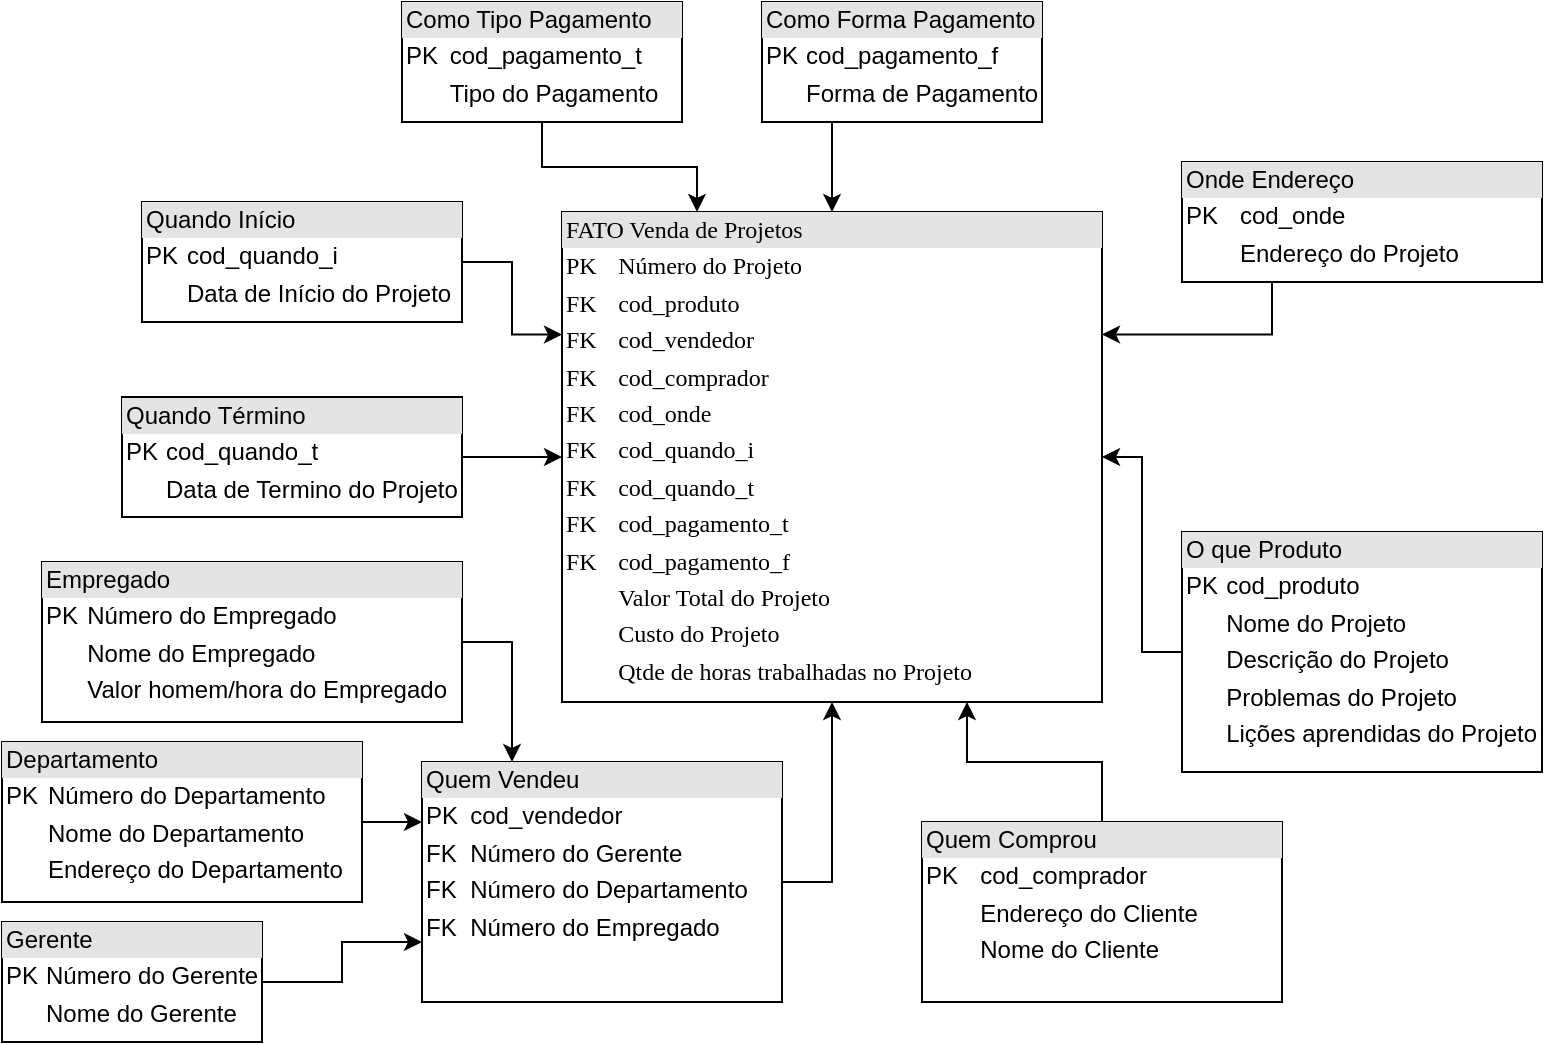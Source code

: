 <mxfile version="14.6.0" type="github">
  <diagram name="Page-1" id="2ca16b54-16f6-2749-3443-fa8db7711227">
    <mxGraphModel dx="1105" dy="559" grid="1" gridSize="10" guides="1" tooltips="1" connect="1" arrows="1" fold="1" page="1" pageScale="1" pageWidth="1100" pageHeight="850" background="#ffffff" math="0" shadow="0">
      <root>
        <mxCell id="0" />
        <mxCell id="1" parent="0" />
        <mxCell id="2ed32ef02a7f4228-8" value="&lt;div style=&quot;box-sizing: border-box ; width: 100% ; background: #e4e4e4 ; padding: 2px&quot;&gt;FATO Venda de Projetos&lt;br&gt;&lt;/div&gt;&lt;table style=&quot;width: 100% ; font-size: 1em&quot; cellspacing=&quot;0&quot; cellpadding=&quot;2&quot;&gt;&lt;tbody&gt;&lt;tr&gt;&lt;td&gt;PK&lt;/td&gt;&lt;td&gt;Número do Projeto&lt;/td&gt;&lt;/tr&gt;&lt;tr&gt;&lt;td&gt;FK&lt;/td&gt;&lt;td&gt;cod_produto&lt;br&gt;&lt;/td&gt;&lt;/tr&gt;&lt;tr&gt;&lt;td&gt;FK&lt;br&gt;&lt;/td&gt;&lt;td&gt;cod_vendedor&lt;br&gt;&lt;/td&gt;&lt;/tr&gt;&lt;tr&gt;&lt;td&gt;FK&lt;br&gt;&lt;/td&gt;&lt;td&gt;cod_comprador&lt;br&gt;&lt;/td&gt;&lt;/tr&gt;&lt;tr&gt;&lt;td&gt;FK&lt;/td&gt;&lt;td&gt;cod_onde&lt;/td&gt;&lt;/tr&gt;&lt;tr&gt;&lt;td&gt;FK&lt;br&gt;&lt;/td&gt;&lt;td&gt;cod_quando_i&lt;br&gt;&lt;/td&gt;&lt;/tr&gt;&lt;tr&gt;&lt;td&gt;FK&lt;br&gt;&lt;/td&gt;&lt;td&gt;cod_quando_t&lt;br&gt;&lt;/td&gt;&lt;/tr&gt;&lt;tr&gt;&lt;td&gt;FK&lt;br&gt;&lt;/td&gt;&lt;td&gt;cod_pagamento_t&lt;/td&gt;&lt;/tr&gt;&lt;tr&gt;&lt;td&gt;FK&lt;/td&gt;&lt;td&gt;cod_pagamento_f&lt;/td&gt;&lt;/tr&gt;&lt;tr&gt;&lt;td&gt;&lt;br&gt;&lt;/td&gt;&lt;td&gt;Valor Total do Projeto&lt;/td&gt;&lt;/tr&gt;&lt;tr&gt;&lt;td&gt;&lt;br&gt;&lt;/td&gt;&lt;td&gt;Custo do Projeto&lt;/td&gt;&lt;/tr&gt;&lt;tr&gt;&lt;td&gt;&lt;br&gt;&lt;/td&gt;&lt;td&gt;Qtde de horas trabalhadas no Projeto&lt;/td&gt;&lt;/tr&gt;&lt;/tbody&gt;&lt;/table&gt;" style="verticalAlign=top;align=left;overflow=fill;html=1;rounded=0;shadow=0;comic=0;labelBackgroundColor=none;strokeWidth=1;fontFamily=Verdana;fontSize=12" parent="1" vertex="1">
          <mxGeometry x="310" y="205" width="270" height="245" as="geometry" />
        </mxCell>
        <mxCell id="90XSgNZ_owzOCVoEHBo2-33" style="edgeStyle=orthogonalEdgeStyle;rounded=0;orthogonalLoop=1;jettySize=auto;html=1;exitX=1;exitY=0.5;exitDx=0;exitDy=0;entryX=0.25;entryY=0;entryDx=0;entryDy=0;" edge="1" parent="1" source="90XSgNZ_owzOCVoEHBo2-1" target="90XSgNZ_owzOCVoEHBo2-12">
          <mxGeometry relative="1" as="geometry" />
        </mxCell>
        <mxCell id="90XSgNZ_owzOCVoEHBo2-1" value="&lt;div style=&quot;box-sizing: border-box ; width: 100% ; background: #e4e4e4 ; padding: 2px&quot;&gt;Empregado&lt;br&gt;&lt;/div&gt;&lt;table style=&quot;width: 100% ; font-size: 1em&quot; cellspacing=&quot;0&quot; cellpadding=&quot;2&quot;&gt;&lt;tbody&gt;&lt;tr&gt;&lt;td&gt;PK&lt;/td&gt;&lt;td&gt;Número do Empregado&lt;br&gt;&lt;/td&gt;&lt;/tr&gt;&lt;tr&gt;&lt;td&gt;&lt;br&gt;&lt;/td&gt;&lt;td&gt;Nome do Empregado&lt;br&gt;&lt;/td&gt;&lt;/tr&gt;&lt;tr&gt;&lt;td&gt;&lt;br&gt;&lt;/td&gt;&lt;td&gt;Valor homem/hora do Empregado&lt;br&gt;&lt;/td&gt;&lt;/tr&gt;&lt;/tbody&gt;&lt;/table&gt;" style="verticalAlign=top;align=left;overflow=fill;html=1;" vertex="1" parent="1">
          <mxGeometry x="50" y="380" width="210" height="80" as="geometry" />
        </mxCell>
        <mxCell id="90XSgNZ_owzOCVoEHBo2-17" style="edgeStyle=orthogonalEdgeStyle;rounded=0;orthogonalLoop=1;jettySize=auto;html=1;exitX=1;exitY=0.5;exitDx=0;exitDy=0;entryX=0;entryY=0.25;entryDx=0;entryDy=0;" edge="1" parent="1" source="90XSgNZ_owzOCVoEHBo2-4" target="90XSgNZ_owzOCVoEHBo2-12">
          <mxGeometry relative="1" as="geometry" />
        </mxCell>
        <mxCell id="90XSgNZ_owzOCVoEHBo2-4" value="&lt;div style=&quot;box-sizing: border-box ; width: 100% ; background: #e4e4e4 ; padding: 2px&quot;&gt;Departamento&lt;/div&gt;&lt;table style=&quot;width: 100% ; font-size: 1em&quot; cellspacing=&quot;0&quot; cellpadding=&quot;2&quot;&gt;&lt;tbody&gt;&lt;tr&gt;&lt;td&gt;PK&lt;/td&gt;&lt;td&gt;Número do Departamento&lt;br&gt;&lt;/td&gt;&lt;/tr&gt;&lt;tr&gt;&lt;td&gt;&lt;br&gt;&lt;/td&gt;&lt;td&gt;Nome do Departamento&lt;br&gt;&lt;/td&gt;&lt;/tr&gt;&lt;tr&gt;&lt;td&gt;&lt;br&gt;&lt;/td&gt;&lt;td&gt;Endereço do Departamento&lt;br&gt;&lt;/td&gt;&lt;/tr&gt;&lt;/tbody&gt;&lt;/table&gt;" style="verticalAlign=top;align=left;overflow=fill;html=1;" vertex="1" parent="1">
          <mxGeometry x="30" y="470" width="180" height="80" as="geometry" />
        </mxCell>
        <mxCell id="90XSgNZ_owzOCVoEHBo2-16" style="edgeStyle=orthogonalEdgeStyle;rounded=0;orthogonalLoop=1;jettySize=auto;html=1;exitX=1;exitY=0.5;exitDx=0;exitDy=0;entryX=0;entryY=0.75;entryDx=0;entryDy=0;" edge="1" parent="1" source="90XSgNZ_owzOCVoEHBo2-5" target="90XSgNZ_owzOCVoEHBo2-12">
          <mxGeometry relative="1" as="geometry" />
        </mxCell>
        <mxCell id="90XSgNZ_owzOCVoEHBo2-5" value="&lt;div style=&quot;box-sizing: border-box ; width: 100% ; background: #e4e4e4 ; padding: 2px&quot;&gt;Gerente&lt;br&gt;&lt;/div&gt;&lt;table style=&quot;width: 100% ; font-size: 1em&quot; cellspacing=&quot;0&quot; cellpadding=&quot;2&quot;&gt;&lt;tbody&gt;&lt;tr&gt;&lt;td&gt;PK&lt;/td&gt;&lt;td&gt;Número do Gerente&lt;br&gt;&lt;/td&gt;&lt;/tr&gt;&lt;tr&gt;&lt;td&gt;&lt;br&gt;&lt;/td&gt;&lt;td&gt;Nome do Gerente&lt;br&gt;&lt;/td&gt;&lt;/tr&gt;&lt;tr&gt;&lt;td&gt;&lt;br&gt;&lt;/td&gt;&lt;td&gt;&lt;br&gt;&lt;/td&gt;&lt;/tr&gt;&lt;/tbody&gt;&lt;/table&gt;" style="verticalAlign=top;align=left;overflow=fill;html=1;" vertex="1" parent="1">
          <mxGeometry x="30" y="560" width="130" height="60" as="geometry" />
        </mxCell>
        <mxCell id="90XSgNZ_owzOCVoEHBo2-42" style="edgeStyle=orthogonalEdgeStyle;rounded=0;orthogonalLoop=1;jettySize=auto;html=1;exitX=1;exitY=0.5;exitDx=0;exitDy=0;entryX=0;entryY=0.25;entryDx=0;entryDy=0;" edge="1" parent="1" source="90XSgNZ_owzOCVoEHBo2-9" target="2ed32ef02a7f4228-8">
          <mxGeometry relative="1" as="geometry" />
        </mxCell>
        <mxCell id="90XSgNZ_owzOCVoEHBo2-9" value="&lt;div style=&quot;box-sizing: border-box ; width: 100% ; background: #e4e4e4 ; padding: 2px&quot;&gt;Quando Início&lt;br&gt;&lt;/div&gt;&lt;table style=&quot;width: 100% ; font-size: 1em&quot; cellspacing=&quot;0&quot; cellpadding=&quot;2&quot;&gt;&lt;tbody&gt;&lt;tr&gt;&lt;td&gt;PK&lt;/td&gt;&lt;td&gt;cod_quando_i&lt;br&gt;&lt;/td&gt;&lt;/tr&gt;&lt;tr&gt;&lt;td&gt;&lt;br&gt;&lt;/td&gt;&lt;td&gt;Data de Início do Projeto&lt;/td&gt;&lt;/tr&gt;&lt;/tbody&gt;&lt;/table&gt;" style="verticalAlign=top;align=left;overflow=fill;html=1;" vertex="1" parent="1">
          <mxGeometry x="100" y="200" width="160" height="60" as="geometry" />
        </mxCell>
        <mxCell id="90XSgNZ_owzOCVoEHBo2-27" style="edgeStyle=orthogonalEdgeStyle;rounded=0;orthogonalLoop=1;jettySize=auto;html=1;exitX=0;exitY=0.5;exitDx=0;exitDy=0;entryX=1;entryY=0.5;entryDx=0;entryDy=0;" edge="1" parent="1" source="90XSgNZ_owzOCVoEHBo2-10" target="2ed32ef02a7f4228-8">
          <mxGeometry relative="1" as="geometry" />
        </mxCell>
        <mxCell id="90XSgNZ_owzOCVoEHBo2-10" value="&lt;div style=&quot;box-sizing: border-box ; width: 100% ; background: #e4e4e4 ; padding: 2px&quot;&gt;O que Produto&lt;br&gt;&lt;/div&gt;&lt;table style=&quot;width: 100% ; font-size: 1em&quot; cellspacing=&quot;0&quot; cellpadding=&quot;2&quot;&gt;&lt;tbody&gt;&lt;tr&gt;&lt;td&gt;PK&lt;/td&gt;&lt;td&gt;cod_produto&lt;/td&gt;&lt;/tr&gt;&lt;tr&gt;&lt;td&gt;&lt;br&gt;&lt;/td&gt;&lt;td&gt;Nome do Projeto&lt;br&gt;&lt;/td&gt;&lt;/tr&gt;&lt;tr&gt;&lt;td&gt;&lt;br&gt;&lt;/td&gt;&lt;td&gt;Descrição do Projeto&lt;br&gt;&lt;/td&gt;&lt;/tr&gt;&lt;tr&gt;&lt;td&gt;&lt;br&gt;&lt;/td&gt;&lt;td&gt;Problemas do Projeto&lt;/td&gt;&lt;/tr&gt;&lt;tr&gt;&lt;td&gt;&lt;br&gt;&lt;/td&gt;&lt;td&gt;Lições aprendidas do Projeto&lt;/td&gt;&lt;/tr&gt;&lt;/tbody&gt;&lt;/table&gt;" style="verticalAlign=top;align=left;overflow=fill;html=1;" vertex="1" parent="1">
          <mxGeometry x="620" y="365" width="180" height="120" as="geometry" />
        </mxCell>
        <mxCell id="90XSgNZ_owzOCVoEHBo2-36" style="edgeStyle=orthogonalEdgeStyle;rounded=0;orthogonalLoop=1;jettySize=auto;html=1;exitX=0.25;exitY=1;exitDx=0;exitDy=0;entryX=1;entryY=0.25;entryDx=0;entryDy=0;" edge="1" parent="1" source="90XSgNZ_owzOCVoEHBo2-11" target="2ed32ef02a7f4228-8">
          <mxGeometry relative="1" as="geometry" />
        </mxCell>
        <mxCell id="90XSgNZ_owzOCVoEHBo2-11" value="&lt;div style=&quot;box-sizing: border-box ; width: 100% ; background: #e4e4e4 ; padding: 2px&quot;&gt;Onde Endereço&lt;br&gt;&lt;/div&gt;&lt;table style=&quot;width: 100% ; font-size: 1em&quot; cellspacing=&quot;0&quot; cellpadding=&quot;2&quot;&gt;&lt;tbody&gt;&lt;tr&gt;&lt;td&gt;PK&lt;/td&gt;&lt;td&gt;cod_onde&lt;/td&gt;&lt;/tr&gt;&lt;tr&gt;&lt;td&gt;&lt;br&gt;&lt;/td&gt;&lt;td&gt;Endereço do Projeto&lt;/td&gt;&lt;/tr&gt;&lt;tr&gt;&lt;td&gt;&lt;br&gt;&lt;/td&gt;&lt;td&gt;&lt;br&gt;&lt;/td&gt;&lt;/tr&gt;&lt;/tbody&gt;&lt;/table&gt;" style="verticalAlign=top;align=left;overflow=fill;html=1;" vertex="1" parent="1">
          <mxGeometry x="620" y="180" width="180" height="60" as="geometry" />
        </mxCell>
        <mxCell id="90XSgNZ_owzOCVoEHBo2-21" style="edgeStyle=orthogonalEdgeStyle;rounded=0;orthogonalLoop=1;jettySize=auto;html=1;exitX=1;exitY=0.5;exitDx=0;exitDy=0;entryX=0.5;entryY=1;entryDx=0;entryDy=0;" edge="1" parent="1" source="90XSgNZ_owzOCVoEHBo2-12" target="2ed32ef02a7f4228-8">
          <mxGeometry relative="1" as="geometry" />
        </mxCell>
        <mxCell id="90XSgNZ_owzOCVoEHBo2-12" value="&lt;div style=&quot;box-sizing: border-box ; width: 100% ; background: #e4e4e4 ; padding: 2px&quot;&gt;Quem Vendeu&lt;br&gt;&lt;/div&gt;&lt;table style=&quot;width: 100% ; font-size: 1em&quot; cellspacing=&quot;0&quot; cellpadding=&quot;2&quot;&gt;&lt;tbody&gt;&lt;tr&gt;&lt;td&gt;PK&lt;/td&gt;&lt;td&gt;cod_vendedor&lt;br&gt;&lt;/td&gt;&lt;/tr&gt;&lt;tr&gt;&lt;td&gt;FK&lt;br&gt;&lt;/td&gt;&lt;td&gt;Número do Gerente&lt;br&gt;&lt;/td&gt;&lt;/tr&gt;&lt;tr&gt;&lt;td&gt;FK&lt;/td&gt;&lt;td&gt;Número do Departamento&lt;br&gt;&lt;/td&gt;&lt;/tr&gt;&lt;tr&gt;&lt;td&gt;FK&lt;br&gt;&lt;/td&gt;&lt;td&gt;Número do Empregado&lt;br&gt;&lt;/td&gt;&lt;/tr&gt;&lt;/tbody&gt;&lt;/table&gt;" style="verticalAlign=top;align=left;overflow=fill;html=1;" vertex="1" parent="1">
          <mxGeometry x="240" y="480" width="180" height="120" as="geometry" />
        </mxCell>
        <mxCell id="90XSgNZ_owzOCVoEHBo2-43" style="edgeStyle=orthogonalEdgeStyle;rounded=0;orthogonalLoop=1;jettySize=auto;html=1;exitX=0.5;exitY=1;exitDx=0;exitDy=0;entryX=0.25;entryY=0;entryDx=0;entryDy=0;" edge="1" parent="1" source="90XSgNZ_owzOCVoEHBo2-13" target="2ed32ef02a7f4228-8">
          <mxGeometry relative="1" as="geometry" />
        </mxCell>
        <mxCell id="90XSgNZ_owzOCVoEHBo2-13" value="&lt;div style=&quot;box-sizing: border-box ; width: 100% ; background: #e4e4e4 ; padding: 2px&quot;&gt;Como Tipo Pagamento&lt;br&gt;&lt;/div&gt;&lt;table style=&quot;width: 100% ; font-size: 1em&quot; cellspacing=&quot;0&quot; cellpadding=&quot;2&quot;&gt;&lt;tbody&gt;&lt;tr&gt;&lt;td&gt;PK&lt;/td&gt;&lt;td&gt;cod_pagamento_t&lt;br&gt;&lt;/td&gt;&lt;/tr&gt;&lt;tr&gt;&lt;td&gt;&lt;br&gt;&lt;/td&gt;&lt;td&gt;Tipo do Pagamento&lt;/td&gt;&lt;/tr&gt;&lt;tr&gt;&lt;td&gt;&lt;br&gt;&lt;/td&gt;&lt;td&gt;&lt;br&gt;&lt;/td&gt;&lt;/tr&gt;&lt;/tbody&gt;&lt;/table&gt;" style="verticalAlign=top;align=left;overflow=fill;html=1;" vertex="1" parent="1">
          <mxGeometry x="230" y="100" width="140" height="60" as="geometry" />
        </mxCell>
        <mxCell id="90XSgNZ_owzOCVoEHBo2-44" style="edgeStyle=orthogonalEdgeStyle;rounded=0;orthogonalLoop=1;jettySize=auto;html=1;exitX=0.5;exitY=0;exitDx=0;exitDy=0;entryX=0.75;entryY=1;entryDx=0;entryDy=0;" edge="1" parent="1" source="90XSgNZ_owzOCVoEHBo2-15" target="2ed32ef02a7f4228-8">
          <mxGeometry relative="1" as="geometry" />
        </mxCell>
        <mxCell id="90XSgNZ_owzOCVoEHBo2-15" value="&lt;div style=&quot;box-sizing: border-box ; width: 100% ; background: #e4e4e4 ; padding: 2px&quot;&gt;Quem Comprou&lt;br&gt;&lt;/div&gt;&lt;table style=&quot;width: 100% ; font-size: 1em&quot; cellspacing=&quot;0&quot; cellpadding=&quot;2&quot;&gt;&lt;tbody&gt;&lt;tr&gt;&lt;td&gt;PK&lt;/td&gt;&lt;td&gt;cod_comprador&lt;br&gt;&lt;/td&gt;&lt;/tr&gt;&lt;tr&gt;&lt;td&gt;&lt;br&gt;&lt;/td&gt;&lt;td&gt;Endereço do Cliente&lt;br&gt;&lt;/td&gt;&lt;/tr&gt;&lt;tr&gt;&lt;td&gt;&lt;br&gt;&lt;/td&gt;&lt;td&gt;Nome do Cliente&lt;br&gt;&lt;/td&gt;&lt;/tr&gt;&lt;/tbody&gt;&lt;/table&gt;" style="verticalAlign=top;align=left;overflow=fill;html=1;" vertex="1" parent="1">
          <mxGeometry x="490" y="510" width="180" height="90" as="geometry" />
        </mxCell>
        <mxCell id="90XSgNZ_owzOCVoEHBo2-26" style="edgeStyle=orthogonalEdgeStyle;rounded=0;orthogonalLoop=1;jettySize=auto;html=1;exitX=1;exitY=0.5;exitDx=0;exitDy=0;" edge="1" parent="1" source="90XSgNZ_owzOCVoEHBo2-24" target="2ed32ef02a7f4228-8">
          <mxGeometry relative="1" as="geometry" />
        </mxCell>
        <mxCell id="90XSgNZ_owzOCVoEHBo2-24" value="&lt;div style=&quot;box-sizing: border-box ; width: 100% ; background: #e4e4e4 ; padding: 2px&quot;&gt;Quando Término&lt;br&gt;&lt;/div&gt;&lt;table style=&quot;width: 100% ; font-size: 1em&quot; cellspacing=&quot;0&quot; cellpadding=&quot;2&quot;&gt;&lt;tbody&gt;&lt;tr&gt;&lt;td&gt;PK&lt;/td&gt;&lt;td&gt;cod_quando_t&lt;br&gt;&lt;/td&gt;&lt;/tr&gt;&lt;tr&gt;&lt;td&gt;&lt;br&gt;&lt;/td&gt;&lt;td&gt;Data de Termino do Projeto&lt;/td&gt;&lt;/tr&gt;&lt;/tbody&gt;&lt;/table&gt;" style="verticalAlign=top;align=left;overflow=fill;html=1;" vertex="1" parent="1">
          <mxGeometry x="90" y="297.5" width="170" height="60" as="geometry" />
        </mxCell>
        <mxCell id="90XSgNZ_owzOCVoEHBo2-41" style="edgeStyle=orthogonalEdgeStyle;rounded=0;orthogonalLoop=1;jettySize=auto;html=1;exitX=0.25;exitY=1;exitDx=0;exitDy=0;entryX=0.5;entryY=0;entryDx=0;entryDy=0;" edge="1" parent="1" source="90XSgNZ_owzOCVoEHBo2-38" target="2ed32ef02a7f4228-8">
          <mxGeometry relative="1" as="geometry" />
        </mxCell>
        <mxCell id="90XSgNZ_owzOCVoEHBo2-38" value="&lt;div style=&quot;box-sizing: border-box ; width: 100% ; background: #e4e4e4 ; padding: 2px&quot;&gt;Como Forma Pagamento&lt;br&gt;&lt;/div&gt;&lt;table style=&quot;width: 100% ; font-size: 1em&quot; cellspacing=&quot;0&quot; cellpadding=&quot;2&quot;&gt;&lt;tbody&gt;&lt;tr&gt;&lt;td&gt;PK&lt;/td&gt;&lt;td&gt;cod_pagamento_f&lt;br&gt;&lt;/td&gt;&lt;/tr&gt;&lt;tr&gt;&lt;td&gt;&lt;br&gt;&lt;/td&gt;&lt;td&gt;Forma de Pagamento&lt;/td&gt;&lt;/tr&gt;&lt;tr&gt;&lt;td&gt;&lt;br&gt;&lt;/td&gt;&lt;td&gt;&lt;br&gt;&lt;/td&gt;&lt;/tr&gt;&lt;/tbody&gt;&lt;/table&gt;" style="verticalAlign=top;align=left;overflow=fill;html=1;" vertex="1" parent="1">
          <mxGeometry x="410" y="100" width="140" height="60" as="geometry" />
        </mxCell>
      </root>
    </mxGraphModel>
  </diagram>
</mxfile>
